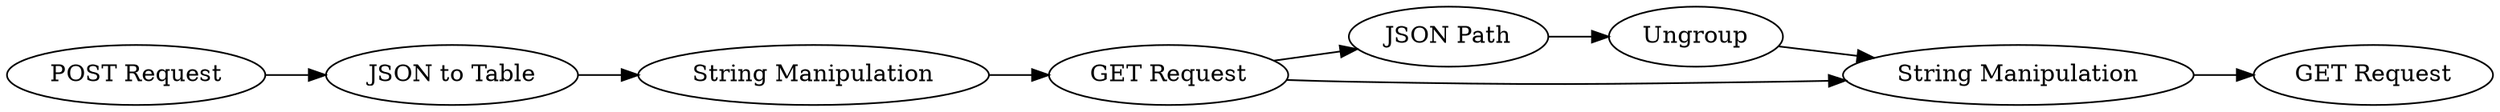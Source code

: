 digraph {
	20 -> 21
	19 -> 25
	21 -> 25
	3 -> 5
	19 -> 20
	5 -> 6
	25 -> 26
	6 -> 19
	5 [label="JSON to Table"]
	20 [label="JSON Path"]
	21 [label=Ungroup]
	26 [label="GET Request"]
	6 [label="String Manipulation"]
	25 [label="String Manipulation"]
	3 [label="POST Request"]
	19 [label="GET Request"]
	rankdir=LR
}
